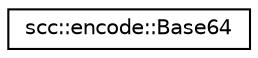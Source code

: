 digraph "Graphical Class Hierarchy"
{
 // LATEX_PDF_SIZE
  edge [fontname="Helvetica",fontsize="10",labelfontname="Helvetica",labelfontsize="10"];
  node [fontname="Helvetica",fontsize="10",shape=record];
  rankdir="LR";
  Node0 [label="scc::encode::Base64",height=0.2,width=0.4,color="black", fillcolor="white", style="filled",URL="$d7/d9d/classscc_1_1encode_1_1Base64.html",tooltip=" "];
}
